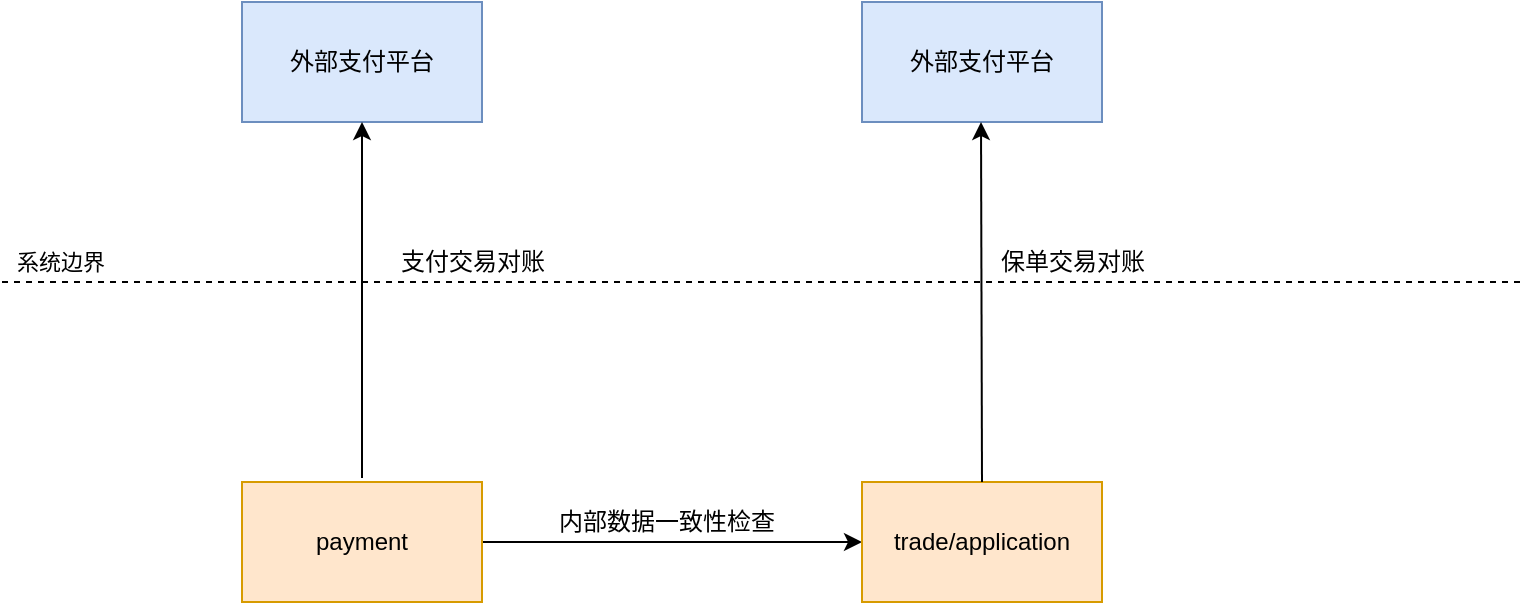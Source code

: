 <mxfile version="14.7.10" type="github" pages="9">
  <diagram id="vCN4ztp4SLConP8KWftw" name="第 1 页">
    <mxGraphModel dx="1422" dy="882" grid="0" gridSize="10" guides="1" tooltips="1" connect="1" arrows="1" fold="1" page="1" pageScale="1" pageWidth="827" pageHeight="1169" math="0" shadow="0">
      <root>
        <mxCell id="0" />
        <mxCell id="1" parent="0" />
        <mxCell id="Jsc-P-yNYe4JxFTewYjW-1" value="外部支付平台" style="rounded=0;whiteSpace=wrap;html=1;fillColor=#dae8fc;strokeColor=#6c8ebf;" parent="1" vertex="1">
          <mxGeometry x="140" y="100" width="120" height="60" as="geometry" />
        </mxCell>
        <mxCell id="Jsc-P-yNYe4JxFTewYjW-12" style="edgeStyle=orthogonalEdgeStyle;rounded=0;orthogonalLoop=1;jettySize=auto;html=1;exitX=1;exitY=0.5;exitDx=0;exitDy=0;" parent="1" source="Jsc-P-yNYe4JxFTewYjW-2" target="Jsc-P-yNYe4JxFTewYjW-5" edge="1">
          <mxGeometry relative="1" as="geometry" />
        </mxCell>
        <mxCell id="Jsc-P-yNYe4JxFTewYjW-2" value="payment" style="rounded=0;whiteSpace=wrap;html=1;fillColor=#ffe6cc;strokeColor=#d79b00;" parent="1" vertex="1">
          <mxGeometry x="140" y="340" width="120" height="60" as="geometry" />
        </mxCell>
        <mxCell id="Jsc-P-yNYe4JxFTewYjW-4" value="" style="endArrow=none;html=1;dashed=1;" parent="1" edge="1">
          <mxGeometry width="50" height="50" relative="1" as="geometry">
            <mxPoint x="20" y="240" as="sourcePoint" />
            <mxPoint x="780" y="240" as="targetPoint" />
          </mxGeometry>
        </mxCell>
        <mxCell id="Jsc-P-yNYe4JxFTewYjW-16" value="系统边界" style="edgeLabel;html=1;align=center;verticalAlign=middle;resizable=0;points=[];" parent="Jsc-P-yNYe4JxFTewYjW-4" vertex="1" connectable="0">
          <mxGeometry x="-0.924" y="-2" relative="1" as="geometry">
            <mxPoint y="-12" as="offset" />
          </mxGeometry>
        </mxCell>
        <mxCell id="Jsc-P-yNYe4JxFTewYjW-5" value="trade/application" style="rounded=0;whiteSpace=wrap;html=1;fillColor=#ffe6cc;strokeColor=#d79b00;" parent="1" vertex="1">
          <mxGeometry x="450" y="340" width="120" height="60" as="geometry" />
        </mxCell>
        <mxCell id="Jsc-P-yNYe4JxFTewYjW-7" value="外部支付平台" style="rounded=0;whiteSpace=wrap;html=1;fillColor=#dae8fc;strokeColor=#6c8ebf;" parent="1" vertex="1">
          <mxGeometry x="450" y="100" width="120" height="60" as="geometry" />
        </mxCell>
        <mxCell id="Jsc-P-yNYe4JxFTewYjW-8" value="" style="endArrow=classic;html=1;entryX=0.5;entryY=1;entryDx=0;entryDy=0;" parent="1" target="Jsc-P-yNYe4JxFTewYjW-1" edge="1">
          <mxGeometry width="50" height="50" relative="1" as="geometry">
            <mxPoint x="200" y="338" as="sourcePoint" />
            <mxPoint x="190" y="160" as="targetPoint" />
          </mxGeometry>
        </mxCell>
        <mxCell id="Jsc-P-yNYe4JxFTewYjW-10" value="" style="endArrow=classic;html=1;exitX=0.5;exitY=0;exitDx=0;exitDy=0;" parent="1" source="Jsc-P-yNYe4JxFTewYjW-5" edge="1">
          <mxGeometry width="50" height="50" relative="1" as="geometry">
            <mxPoint x="509.5" y="270" as="sourcePoint" />
            <mxPoint x="509.5" y="160" as="targetPoint" />
          </mxGeometry>
        </mxCell>
        <mxCell id="Jsc-P-yNYe4JxFTewYjW-11" value="保单交易对账" style="text;html=1;align=center;verticalAlign=middle;resizable=0;points=[];autosize=1;strokeColor=none;" parent="1" vertex="1">
          <mxGeometry x="510" y="220" width="90" height="20" as="geometry" />
        </mxCell>
        <mxCell id="Jsc-P-yNYe4JxFTewYjW-13" value="内部数据一致性检查" style="text;html=1;align=center;verticalAlign=middle;resizable=0;points=[];autosize=1;strokeColor=none;" parent="1" vertex="1">
          <mxGeometry x="293" y="351" width="118" height="18" as="geometry" />
        </mxCell>
        <mxCell id="Jsc-P-yNYe4JxFTewYjW-14" value="支付交易对账" style="text;html=1;align=center;verticalAlign=middle;resizable=0;points=[];autosize=1;strokeColor=none;" parent="1" vertex="1">
          <mxGeometry x="210" y="220" width="90" height="20" as="geometry" />
        </mxCell>
      </root>
    </mxGraphModel>
  </diagram>
  <diagram id="64h7m7v6HGqwJfMG5XBQ" name="Job流程图">
    <mxGraphModel dx="1422" dy="826" grid="1" gridSize="10" guides="1" tooltips="1" connect="1" arrows="1" fold="1" page="1" pageScale="1" pageWidth="827" pageHeight="1169" math="0" shadow="0">
      <root>
        <mxCell id="9itbxlDxq5A85XLx_e3_-0" />
        <mxCell id="9itbxlDxq5A85XLx_e3_-1" parent="9itbxlDxq5A85XLx_e3_-0" />
        <mxCell id="9itbxlDxq5A85XLx_e3_-4" value="" style="edgeStyle=orthogonalEdgeStyle;rounded=0;orthogonalLoop=1;jettySize=auto;html=1;" edge="1" parent="9itbxlDxq5A85XLx_e3_-1" source="9itbxlDxq5A85XLx_e3_-2" target="9itbxlDxq5A85XLx_e3_-3">
          <mxGeometry relative="1" as="geometry" />
        </mxCell>
        <mxCell id="9itbxlDxq5A85XLx_e3_-2" value="启动" style="rounded=0;whiteSpace=wrap;html=1;" vertex="1" parent="9itbxlDxq5A85XLx_e3_-1">
          <mxGeometry x="90" y="180" width="120" height="60" as="geometry" />
        </mxCell>
        <mxCell id="9itbxlDxq5A85XLx_e3_-7" value="" style="edgeStyle=orthogonalEdgeStyle;rounded=0;orthogonalLoop=1;jettySize=auto;html=1;" edge="1" parent="9itbxlDxq5A85XLx_e3_-1" source="9itbxlDxq5A85XLx_e3_-3" target="9itbxlDxq5A85XLx_e3_-6">
          <mxGeometry relative="1" as="geometry" />
        </mxCell>
        <mxCell id="9itbxlDxq5A85XLx_e3_-3" value="Queue" style="rounded=0;whiteSpace=wrap;html=1;" vertex="1" parent="9itbxlDxq5A85XLx_e3_-1">
          <mxGeometry x="290" y="180" width="120" height="60" as="geometry" />
        </mxCell>
        <mxCell id="9itbxlDxq5A85XLx_e3_-5" value="生成队列" style="text;html=1;align=center;verticalAlign=middle;resizable=0;points=[];autosize=1;strokeColor=none;" vertex="1" parent="9itbxlDxq5A85XLx_e3_-1">
          <mxGeometry x="220" y="190" width="60" height="20" as="geometry" />
        </mxCell>
        <mxCell id="9itbxlDxq5A85XLx_e3_-6" value="消费者" style="rounded=0;whiteSpace=wrap;html=1;" vertex="1" parent="9itbxlDxq5A85XLx_e3_-1">
          <mxGeometry x="490" y="180" width="120" height="60" as="geometry" />
        </mxCell>
        <mxCell id="9itbxlDxq5A85XLx_e3_-8" value="消费" style="text;html=1;align=center;verticalAlign=middle;resizable=0;points=[];autosize=1;strokeColor=none;" vertex="1" parent="9itbxlDxq5A85XLx_e3_-1">
          <mxGeometry x="410" y="180" width="40" height="20" as="geometry" />
        </mxCell>
        <mxCell id="9itbxlDxq5A85XLx_e3_-10" value="启动的时候应该要注册一个定时器来执行job里面的方法" style="text;html=1;strokeColor=none;fillColor=none;align=center;verticalAlign=middle;whiteSpace=wrap;rounded=0;" vertex="1" parent="9itbxlDxq5A85XLx_e3_-1">
          <mxGeometry x="54" y="130" width="360" height="20" as="geometry" />
        </mxCell>
        <mxCell id="9itbxlDxq5A85XLx_e3_-23" style="edgeStyle=orthogonalEdgeStyle;rounded=0;orthogonalLoop=1;jettySize=auto;html=1;exitX=0;exitY=0.5;exitDx=0;exitDy=0;entryX=1;entryY=0.5;entryDx=0;entryDy=0;" edge="1" parent="9itbxlDxq5A85XLx_e3_-1" source="9itbxlDxq5A85XLx_e3_-15" target="9itbxlDxq5A85XLx_e3_-19">
          <mxGeometry relative="1" as="geometry" />
        </mxCell>
        <mxCell id="9itbxlDxq5A85XLx_e3_-15" value="Job规则" style="rounded=1;whiteSpace=wrap;html=1;align=left;" vertex="1" parent="9itbxlDxq5A85XLx_e3_-1">
          <mxGeometry x="500" y="340" width="120" height="60" as="geometry" />
        </mxCell>
        <mxCell id="9itbxlDxq5A85XLx_e3_-17" value="配置Job规则" style="text;html=1;align=center;verticalAlign=middle;resizable=0;points=[];autosize=1;strokeColor=none;" vertex="1" parent="9itbxlDxq5A85XLx_e3_-1">
          <mxGeometry x="645" y="350" width="80" height="20" as="geometry" />
        </mxCell>
        <mxCell id="9itbxlDxq5A85XLx_e3_-25" style="edgeStyle=orthogonalEdgeStyle;rounded=0;orthogonalLoop=1;jettySize=auto;html=1;exitX=0.5;exitY=0;exitDx=0;exitDy=0;entryX=0.5;entryY=1;entryDx=0;entryDy=0;" edge="1" parent="9itbxlDxq5A85XLx_e3_-1" source="9itbxlDxq5A85XLx_e3_-19" target="9itbxlDxq5A85XLx_e3_-3">
          <mxGeometry relative="1" as="geometry" />
        </mxCell>
        <mxCell id="9itbxlDxq5A85XLx_e3_-19" value="&lt;pre style=&quot;background-color: rgb(255 , 255 , 255)&quot;&gt;&lt;font face=&quot;jetbrains mono, monospace&quot;&gt;&lt;span style=&quot;font-size: 13.067px&quot;&gt;SimpleChannel&lt;/span&gt;&lt;/font&gt;&lt;/pre&gt;&lt;pre style=&quot;background-color: rgb(255 , 255 , 255)&quot;&gt;&lt;font face=&quot;jetbrains mono, monospace&quot;&gt;&lt;span style=&quot;font-size: 13.067px&quot;&gt;InboundHandler&lt;/span&gt;&lt;/font&gt;&lt;/pre&gt;" style="rounded=1;whiteSpace=wrap;html=1;align=left;" vertex="1" parent="9itbxlDxq5A85XLx_e3_-1">
          <mxGeometry x="290" y="340" width="120" height="60" as="geometry" />
        </mxCell>
        <mxCell id="9itbxlDxq5A85XLx_e3_-22" style="edgeStyle=orthogonalEdgeStyle;rounded=0;orthogonalLoop=1;jettySize=auto;html=1;exitX=0;exitY=0.333;exitDx=0;exitDy=0;exitPerimeter=0;entryX=1;entryY=0.5;entryDx=0;entryDy=0;" edge="1" parent="9itbxlDxq5A85XLx_e3_-1" source="9itbxlDxq5A85XLx_e3_-20" target="9itbxlDxq5A85XLx_e3_-15">
          <mxGeometry relative="1" as="geometry" />
        </mxCell>
        <mxCell id="9itbxlDxq5A85XLx_e3_-20" value="Actor" style="shape=umlActor;verticalLabelPosition=bottom;verticalAlign=top;html=1;outlineConnect=0;align=left;" vertex="1" parent="9itbxlDxq5A85XLx_e3_-1">
          <mxGeometry x="750" y="350" width="30" height="60" as="geometry" />
        </mxCell>
        <mxCell id="9itbxlDxq5A85XLx_e3_-24" value="定时推送" style="text;html=1;align=center;verticalAlign=middle;resizable=0;points=[];autosize=1;strokeColor=none;" vertex="1" parent="9itbxlDxq5A85XLx_e3_-1">
          <mxGeometry x="430" y="350" width="60" height="20" as="geometry" />
        </mxCell>
        <mxCell id="9itbxlDxq5A85XLx_e3_-26" value="规则进入本地队列" style="text;html=1;align=center;verticalAlign=middle;resizable=0;points=[];autosize=1;strokeColor=none;" vertex="1" parent="9itbxlDxq5A85XLx_e3_-1">
          <mxGeometry x="350" y="290" width="110" height="20" as="geometry" />
        </mxCell>
      </root>
    </mxGraphModel>
  </diagram>
  <diagram id="iM_X8L_WOTqlC_rUyJ1g" name="第 3 页">
    <mxGraphModel dx="1422" dy="826" grid="0" gridSize="10" guides="1" tooltips="1" connect="1" arrows="1" fold="1" page="1" pageScale="1" pageWidth="827" pageHeight="1169" math="0" shadow="0">
      <root>
        <mxCell id="9GkpGf3wd4koufanN37a-0" />
        <mxCell id="9GkpGf3wd4koufanN37a-1" parent="9GkpGf3wd4koufanN37a-0" />
        <mxCell id="9GkpGf3wd4koufanN37a-15" style="edgeStyle=orthogonalEdgeStyle;orthogonalLoop=1;jettySize=auto;html=1;exitX=0.25;exitY=1;exitDx=0;exitDy=0;dashed=1;curved=1;" edge="1" parent="9GkpGf3wd4koufanN37a-1" source="9GkpGf3wd4koufanN37a-24" target="9GkpGf3wd4koufanN37a-10">
          <mxGeometry relative="1" as="geometry">
            <mxPoint x="499.5" y="323" as="sourcePoint" />
            <Array as="points">
              <mxPoint x="352" y="263" />
              <mxPoint x="352" y="363" />
              <mxPoint x="277" y="363" />
            </Array>
          </mxGeometry>
        </mxCell>
        <mxCell id="9GkpGf3wd4koufanN37a-7" value="payment" style="rounded=0;whiteSpace=wrap;html=1;align=center;" vertex="1" parent="9GkpGf3wd4koufanN37a-1">
          <mxGeometry x="320" y="50" width="70" height="40" as="geometry" />
        </mxCell>
        <mxCell id="9GkpGf3wd4koufanN37a-8" value="usercenter" style="rounded=0;whiteSpace=wrap;html=1;align=center;" vertex="1" parent="9GkpGf3wd4koufanN37a-1">
          <mxGeometry x="180" y="58" width="70" height="40" as="geometry" />
        </mxCell>
        <mxCell id="9GkpGf3wd4koufanN37a-32" style="edgeStyle=orthogonalEdgeStyle;curved=1;orthogonalLoop=1;jettySize=auto;html=1;exitX=0.5;exitY=1;exitDx=0;exitDy=0;entryX=0.75;entryY=0;entryDx=0;entryDy=0;" edge="1" parent="9GkpGf3wd4koufanN37a-1" source="9GkpGf3wd4koufanN37a-9" target="9GkpGf3wd4koufanN37a-11">
          <mxGeometry relative="1" as="geometry" />
        </mxCell>
        <mxCell id="9GkpGf3wd4koufanN37a-9" value="bifrost" style="rounded=0;whiteSpace=wrap;html=1;align=center;" vertex="1" parent="9GkpGf3wd4koufanN37a-1">
          <mxGeometry x="639" y="194" width="70" height="40" as="geometry" />
        </mxCell>
        <mxCell id="9GkpGf3wd4koufanN37a-10" value="bizApply" style="rounded=0;whiteSpace=wrap;html=1;align=center;" vertex="1" parent="9GkpGf3wd4koufanN37a-1">
          <mxGeometry x="242" y="443" width="70" height="40" as="geometry" />
        </mxCell>
        <mxCell id="9GkpGf3wd4koufanN37a-11" value="market" style="rounded=0;whiteSpace=wrap;html=1;align=center;" vertex="1" parent="9GkpGf3wd4koufanN37a-1">
          <mxGeometry x="622" y="443" width="70" height="40" as="geometry" />
        </mxCell>
        <mxCell id="9GkpGf3wd4koufanN37a-12" value="sales" style="rounded=0;whiteSpace=wrap;html=1;align=center;" vertex="1" parent="9GkpGf3wd4koufanN37a-1">
          <mxGeometry x="512" y="443" width="70" height="40" as="geometry" />
        </mxCell>
        <mxCell id="9GkpGf3wd4koufanN37a-20" style="edgeStyle=orthogonalEdgeStyle;orthogonalLoop=1;jettySize=auto;html=1;exitX=0.5;exitY=1;exitDx=0;exitDy=0;curved=1;dashed=1;" edge="1" parent="9GkpGf3wd4koufanN37a-1" source="9GkpGf3wd4koufanN37a-18" target="9GkpGf3wd4koufanN37a-19">
          <mxGeometry relative="1" as="geometry" />
        </mxCell>
        <mxCell id="9GkpGf3wd4koufanN37a-34" style="edgeStyle=orthogonalEdgeStyle;curved=1;orthogonalLoop=1;jettySize=auto;html=1;exitX=0.5;exitY=0;exitDx=0;exitDy=0;entryX=0.5;entryY=1;entryDx=0;entryDy=0;" edge="1" parent="9GkpGf3wd4koufanN37a-1" source="9GkpGf3wd4koufanN37a-18" target="9GkpGf3wd4koufanN37a-11">
          <mxGeometry relative="1" as="geometry" />
        </mxCell>
        <mxCell id="9GkpGf3wd4koufanN37a-35" style="edgeStyle=orthogonalEdgeStyle;curved=1;orthogonalLoop=1;jettySize=auto;html=1;exitX=0.25;exitY=0;exitDx=0;exitDy=0;entryX=0.6;entryY=1.05;entryDx=0;entryDy=0;entryPerimeter=0;" edge="1" parent="9GkpGf3wd4koufanN37a-1" source="9GkpGf3wd4koufanN37a-18" target="9GkpGf3wd4koufanN37a-12">
          <mxGeometry relative="1" as="geometry">
            <Array as="points">
              <mxPoint x="640" y="571" />
              <mxPoint x="554" y="571" />
            </Array>
          </mxGeometry>
        </mxCell>
        <mxCell id="9GkpGf3wd4koufanN37a-36" style="edgeStyle=orthogonalEdgeStyle;curved=1;orthogonalLoop=1;jettySize=auto;html=1;exitX=0;exitY=0.5;exitDx=0;exitDy=0;dashed=1;" edge="1" parent="9GkpGf3wd4koufanN37a-1" source="9GkpGf3wd4koufanN37a-18" target="9GkpGf3wd4koufanN37a-28">
          <mxGeometry relative="1" as="geometry" />
        </mxCell>
        <mxCell id="9GkpGf3wd4koufanN37a-18" value="aggregator" style="rounded=0;whiteSpace=wrap;html=1;align=center;" vertex="1" parent="9GkpGf3wd4koufanN37a-1">
          <mxGeometry x="622" y="613" width="70" height="40" as="geometry" />
        </mxCell>
        <mxCell id="9GkpGf3wd4koufanN37a-19" value="cdc" style="rounded=0;whiteSpace=wrap;html=1;align=center;" vertex="1" parent="9GkpGf3wd4koufanN37a-1">
          <mxGeometry x="722" y="443" width="70" height="40" as="geometry" />
        </mxCell>
        <mxCell id="9GkpGf3wd4koufanN37a-23" value="pos-online" style="rounded=0;whiteSpace=wrap;html=1;align=center;" vertex="1" parent="9GkpGf3wd4koufanN37a-1">
          <mxGeometry x="412" y="443" width="70" height="40" as="geometry" />
        </mxCell>
        <mxCell id="9GkpGf3wd4koufanN37a-26" style="edgeStyle=orthogonalEdgeStyle;orthogonalLoop=1;jettySize=auto;html=1;exitX=0.75;exitY=1;exitDx=0;exitDy=0;entryX=0.75;entryY=0;entryDx=0;entryDy=0;curved=1;" edge="1" parent="9GkpGf3wd4koufanN37a-1" source="9GkpGf3wd4koufanN37a-24" target="9GkpGf3wd4koufanN37a-12">
          <mxGeometry relative="1" as="geometry" />
        </mxCell>
        <mxCell id="9GkpGf3wd4koufanN37a-27" style="edgeStyle=orthogonalEdgeStyle;curved=1;orthogonalLoop=1;jettySize=auto;html=1;exitX=0.671;exitY=1.075;exitDx=0;exitDy=0;dashed=1;exitPerimeter=0;" edge="1" parent="9GkpGf3wd4koufanN37a-1" source="9GkpGf3wd4koufanN37a-24" target="9GkpGf3wd4koufanN37a-23">
          <mxGeometry relative="1" as="geometry" />
        </mxCell>
        <mxCell id="9GkpGf3wd4koufanN37a-29" style="edgeStyle=orthogonalEdgeStyle;curved=1;orthogonalLoop=1;jettySize=auto;html=1;exitX=0.5;exitY=1;exitDx=0;exitDy=0;dashed=1;" edge="1" parent="9GkpGf3wd4koufanN37a-1" source="9GkpGf3wd4koufanN37a-24" target="9GkpGf3wd4koufanN37a-28">
          <mxGeometry relative="1" as="geometry" />
        </mxCell>
        <mxCell id="9GkpGf3wd4koufanN37a-38" style="edgeStyle=orthogonalEdgeStyle;curved=1;orthogonalLoop=1;jettySize=auto;html=1;exitX=1;exitY=0.5;exitDx=0;exitDy=0;entryX=0.5;entryY=0;entryDx=0;entryDy=0;" edge="1" parent="9GkpGf3wd4koufanN37a-1" source="9GkpGf3wd4koufanN37a-24" target="9GkpGf3wd4koufanN37a-11">
          <mxGeometry relative="1" as="geometry" />
        </mxCell>
        <mxCell id="Aq-bgbsujv165hiXc9_b-1" style="edgeStyle=orthogonalEdgeStyle;curved=1;orthogonalLoop=1;jettySize=auto;html=1;exitX=0;exitY=0.5;exitDx=0;exitDy=0;" edge="1" parent="9GkpGf3wd4koufanN37a-1" source="9GkpGf3wd4koufanN37a-24" target="Aq-bgbsujv165hiXc9_b-0">
          <mxGeometry relative="1" as="geometry" />
        </mxCell>
        <mxCell id="Aq-bgbsujv165hiXc9_b-3" style="edgeStyle=orthogonalEdgeStyle;curved=1;orthogonalLoop=1;jettySize=auto;html=1;exitX=0;exitY=0.25;exitDx=0;exitDy=0;entryX=0.5;entryY=0;entryDx=0;entryDy=0;" edge="1" parent="9GkpGf3wd4koufanN37a-1" source="9GkpGf3wd4koufanN37a-24" target="Aq-bgbsujv165hiXc9_b-2">
          <mxGeometry relative="1" as="geometry" />
        </mxCell>
        <mxCell id="9GkpGf3wd4koufanN37a-24" value="trade" style="rounded=0;whiteSpace=wrap;html=1;align=center;" vertex="1" parent="9GkpGf3wd4koufanN37a-1">
          <mxGeometry x="412" y="194" width="70" height="40" as="geometry" />
        </mxCell>
        <mxCell id="9GkpGf3wd4koufanN37a-28" value="bcp" style="rounded=0;whiteSpace=wrap;html=1;align=center;" vertex="1" parent="9GkpGf3wd4koufanN37a-1">
          <mxGeometry x="332" y="443" width="70" height="40" as="geometry" />
        </mxCell>
        <mxCell id="Aq-bgbsujv165hiXc9_b-0" value="foundation" style="rounded=0;whiteSpace=wrap;html=1;align=center;" vertex="1" parent="9GkpGf3wd4koufanN37a-1">
          <mxGeometry x="162" y="443" width="70" height="40" as="geometry" />
        </mxCell>
        <mxCell id="Aq-bgbsujv165hiXc9_b-2" value="XD" style="rounded=0;whiteSpace=wrap;html=1;align=center;" vertex="1" parent="9GkpGf3wd4koufanN37a-1">
          <mxGeometry x="60" y="443" width="70" height="40" as="geometry" />
        </mxCell>
      </root>
    </mxGraphModel>
  </diagram>
  <diagram id="K764PtFMEF-OvJ8AIdlA" name="部署架构">
    <mxGraphModel dx="1822" dy="826" grid="0" gridSize="10" guides="1" tooltips="1" connect="1" arrows="1" fold="1" page="0" pageScale="1" pageWidth="827" pageHeight="1169" math="0" shadow="0">
      <root>
        <mxCell id="J_h1Rbz2tU34X8vP9fw2-0" />
        <mxCell id="J_h1Rbz2tU34X8vP9fw2-1" parent="J_h1Rbz2tU34X8vP9fw2-0" />
        <mxCell id="s65MZbK0-J12fpw8gxCN-3" value="distribution service" style="shape=umlFrame;whiteSpace=wrap;html=1;width=120;height=30;boundedLbl=1;verticalAlign=middle;align=left;spacingLeft=5;" vertex="1" parent="J_h1Rbz2tU34X8vP9fw2-1">
          <mxGeometry x="46" y="162" width="507" height="180" as="geometry" />
        </mxCell>
        <mxCell id="s65MZbK0-J12fpw8gxCN-4" value="trade" style="rounded=0;whiteSpace=wrap;html=1;align=center;" vertex="1" parent="J_h1Rbz2tU34X8vP9fw2-1">
          <mxGeometry x="308" y="228" width="64" height="23" as="geometry" />
        </mxCell>
        <mxCell id="s65MZbK0-J12fpw8gxCN-5" value="edge" style="rounded=0;whiteSpace=wrap;html=1;align=center;" vertex="1" parent="J_h1Rbz2tU34X8vP9fw2-1">
          <mxGeometry x="78" y="226" width="64" height="23" as="geometry" />
        </mxCell>
        <mxCell id="s65MZbK0-J12fpw8gxCN-6" value="aggregator" style="rounded=0;whiteSpace=wrap;html=1;align=center;" vertex="1" parent="J_h1Rbz2tU34X8vP9fw2-1">
          <mxGeometry x="183" y="226" width="64" height="23" as="geometry" />
        </mxCell>
        <mxCell id="s65MZbK0-J12fpw8gxCN-9" value="usercenter" style="rounded=0;whiteSpace=wrap;html=1;align=center;" vertex="1" parent="J_h1Rbz2tU34X8vP9fw2-1">
          <mxGeometry x="78" y="279" width="64" height="23" as="geometry" />
        </mxCell>
        <mxCell id="s65MZbK0-J12fpw8gxCN-10" value="payment" style="rounded=0;whiteSpace=wrap;html=1;align=center;" vertex="1" parent="J_h1Rbz2tU34X8vP9fw2-1">
          <mxGeometry x="183" y="279" width="64" height="23" as="geometry" />
        </mxCell>
        <mxCell id="s65MZbK0-J12fpw8gxCN-11" value="bifrost-admin" style="rounded=0;whiteSpace=wrap;html=1;align=center;" vertex="1" parent="J_h1Rbz2tU34X8vP9fw2-1">
          <mxGeometry x="308" y="279" width="95" height="23" as="geometry" />
        </mxCell>
        <mxCell id="s65MZbK0-J12fpw8gxCN-12" value="bifrost" style="rounded=0;whiteSpace=wrap;html=1;align=center;" vertex="1" parent="J_h1Rbz2tU34X8vP9fw2-1">
          <mxGeometry x="434" y="279" width="95" height="23" as="geometry" />
        </mxCell>
        <mxCell id="s65MZbK0-J12fpw8gxCN-13" value="core servcie" style="shape=umlFrame;whiteSpace=wrap;html=1;width=120;height=30;boundedLbl=1;verticalAlign=middle;align=left;spacingLeft=5;" vertex="1" parent="J_h1Rbz2tU34X8vP9fw2-1">
          <mxGeometry x="46" y="405" width="511" height="180" as="geometry" />
        </mxCell>
        <mxCell id="s65MZbK0-J12fpw8gxCN-14" value="market" style="rounded=0;whiteSpace=wrap;html=1;align=center;" vertex="1" parent="J_h1Rbz2tU34X8vP9fw2-1">
          <mxGeometry x="95" y="525" width="64" height="23" as="geometry" />
        </mxCell>
        <mxCell id="s65MZbK0-J12fpw8gxCN-15" value="product" style="rounded=0;whiteSpace=wrap;html=1;align=center;" vertex="1" parent="J_h1Rbz2tU34X8vP9fw2-1">
          <mxGeometry x="204" y="525" width="64" height="23" as="geometry" />
        </mxCell>
        <mxCell id="s65MZbK0-J12fpw8gxCN-16" value="calculator" style="rounded=0;whiteSpace=wrap;html=1;align=center;" vertex="1" parent="J_h1Rbz2tU34X8vP9fw2-1">
          <mxGeometry x="327" y="525" width="64" height="23" as="geometry" />
        </mxCell>
        <mxCell id="s65MZbK0-J12fpw8gxCN-17" value="foundation" style="rounded=0;whiteSpace=wrap;html=1;align=center;" vertex="1" parent="J_h1Rbz2tU34X8vP9fw2-1">
          <mxGeometry x="445" y="525" width="64" height="23" as="geometry" />
        </mxCell>
        <mxCell id="s65MZbK0-J12fpw8gxCN-18" value="sales" style="rounded=0;whiteSpace=wrap;html=1;align=center;" vertex="1" parent="J_h1Rbz2tU34X8vP9fw2-1">
          <mxGeometry x="95" y="471" width="64" height="23" as="geometry" />
        </mxCell>
        <mxCell id="s65MZbK0-J12fpw8gxCN-19" value="channel" style="rounded=0;whiteSpace=wrap;html=1;align=center;" vertex="1" parent="J_h1Rbz2tU34X8vP9fw2-1">
          <mxGeometry x="327" y="471" width="64" height="23" as="geometry" />
        </mxCell>
        <mxCell id="s65MZbK0-J12fpw8gxCN-20" value="campaign" style="rounded=0;whiteSpace=wrap;html=1;align=center;" vertex="1" parent="J_h1Rbz2tU34X8vP9fw2-1">
          <mxGeometry x="207" y="471" width="64" height="23" as="geometry" />
        </mxCell>
        <mxCell id="s65MZbK0-J12fpw8gxCN-22" value="component service" style="shape=umlFrame;whiteSpace=wrap;html=1;width=120;height=30;boundedLbl=1;verticalAlign=middle;align=left;spacingLeft=5;" vertex="1" parent="J_h1Rbz2tU34X8vP9fw2-1">
          <mxGeometry x="-221" y="161" width="185" height="424" as="geometry" />
        </mxCell>
        <mxCell id="s65MZbK0-J12fpw8gxCN-23" value="xd" style="rounded=0;whiteSpace=wrap;html=1;align=center;" vertex="1" parent="J_h1Rbz2tU34X8vP9fw2-1">
          <mxGeometry x="-163" y="259" width="64" height="23" as="geometry" />
        </mxCell>
        <mxCell id="s65MZbK0-J12fpw8gxCN-24" value="sso" style="rounded=0;whiteSpace=wrap;html=1;align=center;" vertex="1" parent="J_h1Rbz2tU34X8vP9fw2-1">
          <mxGeometry x="-163" y="306" width="64" height="23" as="geometry" />
        </mxCell>
        <mxCell id="s65MZbK0-J12fpw8gxCN-25" value="amethyst" style="rounded=0;whiteSpace=wrap;html=1;align=center;" vertex="1" parent="J_h1Rbz2tU34X8vP9fw2-1">
          <mxGeometry x="-163" y="353" width="64" height="23" as="geometry" />
        </mxCell>
        <mxCell id="s65MZbK0-J12fpw8gxCN-28" value="middleware" style="shape=umlFrame;whiteSpace=wrap;html=1;width=120;height=30;boundedLbl=1;verticalAlign=middle;align=left;spacingLeft=5;" vertex="1" parent="J_h1Rbz2tU34X8vP9fw2-1">
          <mxGeometry x="615" y="162" width="185" height="424" as="geometry" />
        </mxCell>
        <mxCell id="s65MZbK0-J12fpw8gxCN-29" value="kafka" style="rounded=0;whiteSpace=wrap;html=1;align=center;" vertex="1" parent="J_h1Rbz2tU34X8vP9fw2-1">
          <mxGeometry x="669" y="229" width="64" height="23" as="geometry" />
        </mxCell>
        <mxCell id="s65MZbK0-J12fpw8gxCN-32" value="redis" style="rounded=0;whiteSpace=wrap;html=1;align=center;" vertex="1" parent="J_h1Rbz2tU34X8vP9fw2-1">
          <mxGeometry x="669" y="300" width="64" height="23" as="geometry" />
        </mxCell>
        <mxCell id="s65MZbK0-J12fpw8gxCN-35" value="nacos" style="rounded=0;whiteSpace=wrap;html=1;align=center;" vertex="1" parent="J_h1Rbz2tU34X8vP9fw2-1">
          <mxGeometry x="-163" y="410" width="64" height="23" as="geometry" />
        </mxCell>
        <mxCell id="VZV45K__homlUI9GYfZY-0" value="snowflake" style="rounded=0;whiteSpace=wrap;html=1;align=center;" vertex="1" parent="J_h1Rbz2tU34X8vP9fw2-1">
          <mxGeometry x="-163" y="510" width="64" height="23" as="geometry" />
        </mxCell>
        <mxCell id="VZV45K__homlUI9GYfZY-1" value="liquibase" style="rounded=0;whiteSpace=wrap;html=1;align=center;" vertex="1" parent="J_h1Rbz2tU34X8vP9fw2-1">
          <mxGeometry x="-163" y="466" width="64" height="23" as="geometry" />
        </mxCell>
        <mxCell id="VZV45K__homlUI9GYfZY-4" value="mysql" style="rounded=0;whiteSpace=wrap;html=1;align=center;" vertex="1" parent="J_h1Rbz2tU34X8vP9fw2-1">
          <mxGeometry x="669" y="362.5" width="64" height="23" as="geometry" />
        </mxCell>
        <mxCell id="VZV45K__homlUI9GYfZY-5" value="ELK" style="rounded=0;whiteSpace=wrap;html=1;align=center;" vertex="1" parent="J_h1Rbz2tU34X8vP9fw2-1">
          <mxGeometry x="672" y="425" width="64" height="23" as="geometry" />
        </mxCell>
      </root>
    </mxGraphModel>
  </diagram>
  <diagram id="fkfrutE6JVPoeJoBdYqR" name="第 5 页">
    <mxGraphModel dx="1422" dy="826" grid="1" gridSize="10" guides="1" tooltips="1" connect="1" arrows="1" fold="1" page="1" pageScale="1" pageWidth="827" pageHeight="1169" math="0" shadow="0">
      <root>
        <mxCell id="acK-o4sgP5bRi5clxRlh-0" />
        <mxCell id="acK-o4sgP5bRi5clxRlh-1" parent="acK-o4sgP5bRi5clxRlh-0" />
        <mxCell id="acK-o4sgP5bRi5clxRlh-4" style="edgeStyle=orthogonalEdgeStyle;curved=1;orthogonalLoop=1;jettySize=auto;html=1;entryX=0;entryY=0.5;entryDx=0;entryDy=0;" edge="1" parent="acK-o4sgP5bRi5clxRlh-1" source="acK-o4sgP5bRi5clxRlh-3">
          <mxGeometry relative="1" as="geometry">
            <mxPoint x="260" y="170" as="targetPoint" />
          </mxGeometry>
        </mxCell>
        <mxCell id="acK-o4sgP5bRi5clxRlh-10" style="edgeStyle=orthogonalEdgeStyle;curved=1;orthogonalLoop=1;jettySize=auto;html=1;exitX=0.5;exitY=1;exitDx=0;exitDy=0;" edge="1" parent="acK-o4sgP5bRi5clxRlh-1" source="acK-o4sgP5bRi5clxRlh-3" target="acK-o4sgP5bRi5clxRlh-8">
          <mxGeometry relative="1" as="geometry" />
        </mxCell>
        <mxCell id="acK-o4sgP5bRi5clxRlh-3" value="OVO" style="rounded=0;whiteSpace=wrap;html=1;align=left;" vertex="1" parent="acK-o4sgP5bRi5clxRlh-1">
          <mxGeometry x="40" y="140" width="120" height="60" as="geometry" />
        </mxCell>
        <mxCell id="acK-o4sgP5bRi5clxRlh-5" value="条用这个接口" style="text;html=1;align=center;verticalAlign=middle;resizable=0;points=[];autosize=1;strokeColor=none;" vertex="1" parent="acK-o4sgP5bRi5clxRlh-1">
          <mxGeometry x="170" y="200" width="90" height="20" as="geometry" />
        </mxCell>
        <mxCell id="acK-o4sgP5bRi5clxRlh-6" value="core接口" style="rounded=0;whiteSpace=wrap;html=1;align=left;fillColor=#ffe6cc;strokeColor=#d79b00;" vertex="1" parent="acK-o4sgP5bRi5clxRlh-1">
          <mxGeometry x="40" y="10" width="120" height="60" as="geometry" />
        </mxCell>
        <mxCell id="acK-o4sgP5bRi5clxRlh-7" value="fusion/ovo接口" style="rounded=0;whiteSpace=wrap;html=1;align=left;" vertex="1" parent="acK-o4sgP5bRi5clxRlh-1">
          <mxGeometry x="240" y="10" width="120" height="60" as="geometry" />
        </mxCell>
        <mxCell id="acK-o4sgP5bRi5clxRlh-8" value="BCPQuery_replace" style="rounded=0;whiteSpace=wrap;html=1;align=left;" vertex="1" parent="acK-o4sgP5bRi5clxRlh-1">
          <mxGeometry x="260" y="250" width="120" height="60" as="geometry" />
        </mxCell>
        <mxCell id="acK-o4sgP5bRi5clxRlh-9" value="BCPQuery" style="rounded=0;whiteSpace=wrap;html=1;align=left;fillColor=#ffe6cc;strokeColor=#d79b00;" vertex="1" parent="acK-o4sgP5bRi5clxRlh-1">
          <mxGeometry x="470" y="90" width="120" height="60" as="geometry" />
        </mxCell>
        <mxCell id="acK-o4sgP5bRi5clxRlh-11" value="入参三个参数" style="text;html=1;align=center;verticalAlign=middle;resizable=0;points=[];autosize=1;strokeColor=none;" vertex="1" parent="acK-o4sgP5bRi5clxRlh-1">
          <mxGeometry x="350" y="110" width="90" height="20" as="geometry" />
        </mxCell>
        <mxCell id="acK-o4sgP5bRi5clxRlh-12" value="出参 5个参数" style="text;html=1;align=center;verticalAlign=middle;resizable=0;points=[];autosize=1;strokeColor=none;" vertex="1" parent="acK-o4sgP5bRi5clxRlh-1">
          <mxGeometry x="585" y="110" width="90" height="20" as="geometry" />
        </mxCell>
        <mxCell id="acK-o4sgP5bRi5clxRlh-13" value="" style="endArrow=classic;html=1;" edge="1" parent="acK-o4sgP5bRi5clxRlh-1">
          <mxGeometry width="50" height="50" relative="1" as="geometry">
            <mxPoint x="350" y="130" as="sourcePoint" />
            <mxPoint x="450" y="130" as="targetPoint" />
          </mxGeometry>
        </mxCell>
        <mxCell id="acK-o4sgP5bRi5clxRlh-14" value="入参3个参数" style="text;html=1;align=center;verticalAlign=middle;resizable=0;points=[];autosize=1;strokeColor=none;" vertex="1" parent="acK-o4sgP5bRi5clxRlh-1">
          <mxGeometry x="250" y="190" width="80" height="20" as="geometry" />
        </mxCell>
        <mxCell id="acK-o4sgP5bRi5clxRlh-15" value="出参三个参数" style="text;html=1;align=center;verticalAlign=middle;resizable=0;points=[];autosize=1;strokeColor=none;" vertex="1" parent="acK-o4sgP5bRi5clxRlh-1">
          <mxGeometry x="400" y="280" width="90" height="20" as="geometry" />
        </mxCell>
        <mxCell id="acK-o4sgP5bRi5clxRlh-20" style="edgeStyle=orthogonalEdgeStyle;curved=1;orthogonalLoop=1;jettySize=auto;html=1;exitX=0;exitY=0.5;exitDx=0;exitDy=0;entryX=0.5;entryY=1;entryDx=0;entryDy=0;" edge="1" parent="acK-o4sgP5bRi5clxRlh-1" source="acK-o4sgP5bRi5clxRlh-17" target="acK-o4sgP5bRi5clxRlh-9">
          <mxGeometry relative="1" as="geometry" />
        </mxCell>
        <mxCell id="acK-o4sgP5bRi5clxRlh-17" value="db" style="rounded=0;whiteSpace=wrap;html=1;align=left;fillColor=#ffe6cc;strokeColor=#d79b00;" vertex="1" parent="acK-o4sgP5bRi5clxRlh-1">
          <mxGeometry x="720" y="90" width="120" height="60" as="geometry" />
        </mxCell>
        <mxCell id="acK-o4sgP5bRi5clxRlh-19" value="新的db" style="rounded=0;whiteSpace=wrap;html=1;align=left;" vertex="1" parent="acK-o4sgP5bRi5clxRlh-1">
          <mxGeometry x="720" y="250" width="120" height="60" as="geometry" />
        </mxCell>
      </root>
    </mxGraphModel>
  </diagram>
  <diagram id="kbXWdqFu0Y8UVDj9MrWu" name="第 6 页">
    <mxGraphModel dx="1422" dy="826" grid="1" gridSize="10" guides="1" tooltips="1" connect="1" arrows="1" fold="1" page="1" pageScale="1" pageWidth="827" pageHeight="1169" math="0" shadow="0">
      <root>
        <mxCell id="D-i9yvLrVT8bDJlHh7NE-0" />
        <mxCell id="D-i9yvLrVT8bDJlHh7NE-1" parent="D-i9yvLrVT8bDJlHh7NE-0" />
        <mxCell id="D-i9yvLrVT8bDJlHh7NE-4" style="edgeStyle=orthogonalEdgeStyle;curved=1;orthogonalLoop=1;jettySize=auto;html=1;exitX=1;exitY=0.5;exitDx=0;exitDy=0;" edge="1" parent="D-i9yvLrVT8bDJlHh7NE-1" source="D-i9yvLrVT8bDJlHh7NE-2" target="D-i9yvLrVT8bDJlHh7NE-3">
          <mxGeometry relative="1" as="geometry" />
        </mxCell>
        <mxCell id="D-i9yvLrVT8bDJlHh7NE-2" value="投保单" style="rounded=0;whiteSpace=wrap;html=1;align=center;" vertex="1" parent="D-i9yvLrVT8bDJlHh7NE-1">
          <mxGeometry x="170" y="70" width="120" height="60" as="geometry" />
        </mxCell>
        <mxCell id="D-i9yvLrVT8bDJlHh7NE-3" value="订单" style="rounded=0;whiteSpace=wrap;html=1;align=center;" vertex="1" parent="D-i9yvLrVT8bDJlHh7NE-1">
          <mxGeometry x="370" y="70" width="120" height="60" as="geometry" />
        </mxCell>
        <mxCell id="D-i9yvLrVT8bDJlHh7NE-7" style="edgeStyle=orthogonalEdgeStyle;curved=1;orthogonalLoop=1;jettySize=auto;html=1;exitX=1;exitY=0.5;exitDx=0;exitDy=0;entryX=0;entryY=0.5;entryDx=0;entryDy=0;" edge="1" parent="D-i9yvLrVT8bDJlHh7NE-1" source="D-i9yvLrVT8bDJlHh7NE-5" target="D-i9yvLrVT8bDJlHh7NE-6">
          <mxGeometry relative="1" as="geometry" />
        </mxCell>
        <mxCell id="D-i9yvLrVT8bDJlHh7NE-21" style="edgeStyle=orthogonalEdgeStyle;curved=1;orthogonalLoop=1;jettySize=auto;html=1;exitX=0.5;exitY=0;exitDx=0;exitDy=0;entryX=0.5;entryY=0;entryDx=0;entryDy=0;dashed=1;" edge="1" parent="D-i9yvLrVT8bDJlHh7NE-1" source="D-i9yvLrVT8bDJlHh7NE-5" target="D-i9yvLrVT8bDJlHh7NE-8">
          <mxGeometry relative="1" as="geometry">
            <Array as="points">
              <mxPoint x="130" y="240" />
              <mxPoint x="500" y="240" />
            </Array>
          </mxGeometry>
        </mxCell>
        <mxCell id="D-i9yvLrVT8bDJlHh7NE-5" value="待续保单" style="rounded=0;whiteSpace=wrap;html=1;align=center;" vertex="1" parent="D-i9yvLrVT8bDJlHh7NE-1">
          <mxGeometry x="70" y="310" width="120" height="60" as="geometry" />
        </mxCell>
        <mxCell id="D-i9yvLrVT8bDJlHh7NE-9" value="" style="edgeStyle=orthogonalEdgeStyle;curved=1;orthogonalLoop=1;jettySize=auto;html=1;" edge="1" parent="D-i9yvLrVT8bDJlHh7NE-1" source="D-i9yvLrVT8bDJlHh7NE-6" target="D-i9yvLrVT8bDJlHh7NE-8">
          <mxGeometry relative="1" as="geometry" />
        </mxCell>
        <mxCell id="D-i9yvLrVT8bDJlHh7NE-12" value="" style="edgeStyle=orthogonalEdgeStyle;curved=1;orthogonalLoop=1;jettySize=auto;html=1;" edge="1" parent="D-i9yvLrVT8bDJlHh7NE-1" source="D-i9yvLrVT8bDJlHh7NE-6" target="D-i9yvLrVT8bDJlHh7NE-11">
          <mxGeometry relative="1" as="geometry" />
        </mxCell>
        <mxCell id="D-i9yvLrVT8bDJlHh7NE-6" value="是否原单续保" style="rhombus;whiteSpace=wrap;html=1;align=center;" vertex="1" parent="D-i9yvLrVT8bDJlHh7NE-1">
          <mxGeometry x="280" y="300" width="80" height="80" as="geometry" />
        </mxCell>
        <mxCell id="D-i9yvLrVT8bDJlHh7NE-18" value="" style="edgeStyle=orthogonalEdgeStyle;curved=1;orthogonalLoop=1;jettySize=auto;html=1;" edge="1" parent="D-i9yvLrVT8bDJlHh7NE-1" source="D-i9yvLrVT8bDJlHh7NE-8" target="D-i9yvLrVT8bDJlHh7NE-17">
          <mxGeometry relative="1" as="geometry" />
        </mxCell>
        <mxCell id="D-i9yvLrVT8bDJlHh7NE-8" value="待支付记录" style="whiteSpace=wrap;html=1;" vertex="1" parent="D-i9yvLrVT8bDJlHh7NE-1">
          <mxGeometry x="440" y="310" width="120" height="60" as="geometry" />
        </mxCell>
        <mxCell id="D-i9yvLrVT8bDJlHh7NE-10" value="是" style="text;html=1;align=center;verticalAlign=middle;resizable=0;points=[];autosize=1;strokeColor=none;" vertex="1" parent="D-i9yvLrVT8bDJlHh7NE-1">
          <mxGeometry x="380" y="320" width="30" height="20" as="geometry" />
        </mxCell>
        <mxCell id="D-i9yvLrVT8bDJlHh7NE-15" value="" style="edgeStyle=orthogonalEdgeStyle;curved=1;orthogonalLoop=1;jettySize=auto;html=1;" edge="1" parent="D-i9yvLrVT8bDJlHh7NE-1" source="D-i9yvLrVT8bDJlHh7NE-11">
          <mxGeometry relative="1" as="geometry">
            <mxPoint x="500" y="370" as="targetPoint" />
          </mxGeometry>
        </mxCell>
        <mxCell id="D-i9yvLrVT8bDJlHh7NE-11" value="创建投保单" style="whiteSpace=wrap;html=1;" vertex="1" parent="D-i9yvLrVT8bDJlHh7NE-1">
          <mxGeometry x="260" y="440" width="120" height="60" as="geometry" />
        </mxCell>
        <mxCell id="D-i9yvLrVT8bDJlHh7NE-13" value="否" style="text;html=1;align=center;verticalAlign=middle;resizable=0;points=[];autosize=1;strokeColor=none;" vertex="1" parent="D-i9yvLrVT8bDJlHh7NE-1">
          <mxGeometry x="315" y="410" width="30" height="20" as="geometry" />
        </mxCell>
        <mxCell id="D-i9yvLrVT8bDJlHh7NE-16" value="创建待支付记录" style="text;html=1;align=center;verticalAlign=middle;resizable=0;points=[];autosize=1;strokeColor=none;" vertex="1" parent="D-i9yvLrVT8bDJlHh7NE-1">
          <mxGeometry x="400" y="410" width="100" height="20" as="geometry" />
        </mxCell>
        <mxCell id="D-i9yvLrVT8bDJlHh7NE-17" value="支付" style="whiteSpace=wrap;html=1;" vertex="1" parent="D-i9yvLrVT8bDJlHh7NE-1">
          <mxGeometry x="640" y="310" width="120" height="60" as="geometry" />
        </mxCell>
        <mxCell id="D-i9yvLrVT8bDJlHh7NE-19" value="去支付" style="text;html=1;align=center;verticalAlign=middle;resizable=0;points=[];autosize=1;strokeColor=none;" vertex="1" parent="D-i9yvLrVT8bDJlHh7NE-1">
          <mxGeometry x="580" y="320" width="50" height="20" as="geometry" />
        </mxCell>
        <mxCell id="D-i9yvLrVT8bDJlHh7NE-22" value="这两个可以是一个东西吗？" style="text;html=1;align=center;verticalAlign=middle;resizable=0;points=[];autosize=1;strokeColor=none;" vertex="1" parent="D-i9yvLrVT8bDJlHh7NE-1">
          <mxGeometry x="240" y="220" width="160" height="20" as="geometry" />
        </mxCell>
      </root>
    </mxGraphModel>
  </diagram>
  <diagram id="i6WBGZkAEmBUcZa2aO7O" name="服务级别业务梳理">
    <mxGraphModel dx="1822" dy="1282" grid="0" gridSize="10" guides="1" tooltips="1" connect="1" arrows="1" fold="1" page="0" pageScale="1" pageWidth="827" pageHeight="1169" math="0" shadow="0">
      <root>
        <mxCell id="Jkstg2CM5Bqxjn_13ILW-0" />
        <mxCell id="Jkstg2CM5Bqxjn_13ILW-1" parent="Jkstg2CM5Bqxjn_13ILW-0" />
        <mxCell id="Jkstg2CM5Bqxjn_13ILW-32" style="edgeStyle=orthogonalEdgeStyle;curved=1;orthogonalLoop=1;jettySize=auto;html=1;exitX=0.5;exitY=0;exitDx=0;exitDy=0;entryX=1;entryY=0.5;entryDx=0;entryDy=0;dashed=1;" edge="1" parent="Jkstg2CM5Bqxjn_13ILW-1" source="Jkstg2CM5Bqxjn_13ILW-22" target="Jkstg2CM5Bqxjn_13ILW-30">
          <mxGeometry relative="1" as="geometry">
            <Array as="points">
              <mxPoint x="634" y="-80" />
              <mxPoint x="405" y="-80" />
              <mxPoint x="405" y="116" />
            </Array>
          </mxGeometry>
        </mxCell>
        <mxCell id="Jkstg2CM5Bqxjn_13ILW-22" value="" style="rounded=0;whiteSpace=wrap;html=1;align=center;" vertex="1" parent="Jkstg2CM5Bqxjn_13ILW-1">
          <mxGeometry x="444" y="29" width="379" height="539" as="geometry" />
        </mxCell>
        <mxCell id="Jkstg2CM5Bqxjn_13ILW-14" style="edgeStyle=orthogonalEdgeStyle;curved=1;orthogonalLoop=1;jettySize=auto;html=1;exitX=1;exitY=0.5;exitDx=0;exitDy=0;dashed=1;" edge="1" parent="Jkstg2CM5Bqxjn_13ILW-1" source="Jkstg2CM5Bqxjn_13ILW-10" target="Jkstg2CM5Bqxjn_13ILW-8">
          <mxGeometry relative="1" as="geometry" />
        </mxCell>
        <mxCell id="Jkstg2CM5Bqxjn_13ILW-27" style="edgeStyle=orthogonalEdgeStyle;curved=1;orthogonalLoop=1;jettySize=auto;html=1;exitX=1;exitY=0.25;exitDx=0;exitDy=0;entryX=0;entryY=0.5;entryDx=0;entryDy=0;dashed=1;" edge="1" parent="Jkstg2CM5Bqxjn_13ILW-1" source="Jkstg2CM5Bqxjn_13ILW-10" target="Jkstg2CM5Bqxjn_13ILW-24">
          <mxGeometry relative="1" as="geometry" />
        </mxCell>
        <mxCell id="Jkstg2CM5Bqxjn_13ILW-10" value="" style="rounded=0;whiteSpace=wrap;html=1;align=center;" vertex="1" parent="Jkstg2CM5Bqxjn_13ILW-1">
          <mxGeometry x="-68" y="28" width="232" height="542" as="geometry" />
        </mxCell>
        <mxCell id="Jkstg2CM5Bqxjn_13ILW-6" value="渠道管理" style="rounded=0;whiteSpace=wrap;html=1;align=center;fillColor=#dae8fc;strokeColor=#6c8ebf;" vertex="1" parent="Jkstg2CM5Bqxjn_13ILW-1">
          <mxGeometry x="-21" y="177" width="120" height="60" as="geometry" />
        </mxCell>
        <mxCell id="Jkstg2CM5Bqxjn_13ILW-7" value="渠道商品" style="rounded=0;whiteSpace=wrap;html=1;align=center;fillColor=#dae8fc;strokeColor=#6c8ebf;" vertex="1" parent="Jkstg2CM5Bqxjn_13ILW-1">
          <mxGeometry x="-21" y="286" width="120" height="60" as="geometry" />
        </mxCell>
        <mxCell id="Jkstg2CM5Bqxjn_13ILW-23" style="edgeStyle=orthogonalEdgeStyle;curved=1;orthogonalLoop=1;jettySize=auto;html=1;exitX=1;exitY=0.5;exitDx=0;exitDy=0;entryX=-0.011;entryY=0.465;entryDx=0;entryDy=0;entryPerimeter=0;dashed=1;" edge="1" parent="Jkstg2CM5Bqxjn_13ILW-1" source="Jkstg2CM5Bqxjn_13ILW-8" target="Jkstg2CM5Bqxjn_13ILW-22">
          <mxGeometry relative="1" as="geometry" />
        </mxCell>
        <mxCell id="Jkstg2CM5Bqxjn_13ILW-8" value="商城页面" style="rounded=0;whiteSpace=wrap;html=1;align=center;fillColor=#f8cecc;strokeColor=#b85450;" vertex="1" parent="Jkstg2CM5Bqxjn_13ILW-1">
          <mxGeometry x="250" y="397" width="120" height="60" as="geometry" />
        </mxCell>
        <mxCell id="Jkstg2CM5Bqxjn_13ILW-9" value="保险公司管理" style="rounded=0;whiteSpace=wrap;html=1;align=center;fillColor=#dae8fc;strokeColor=#6c8ebf;" vertex="1" parent="Jkstg2CM5Bqxjn_13ILW-1">
          <mxGeometry x="-19" y="80" width="120" height="60" as="geometry" />
        </mxCell>
        <mxCell id="Jkstg2CM5Bqxjn_13ILW-12" value="渠道产品配置" style="text;html=1;align=center;verticalAlign=middle;resizable=0;points=[];autosize=1;strokeColor=none;" vertex="1" parent="Jkstg2CM5Bqxjn_13ILW-1">
          <mxGeometry x="-68" y="6" width="82" height="18" as="geometry" />
        </mxCell>
        <mxCell id="Jkstg2CM5Bqxjn_13ILW-13" value="租户管理" style="rounded=0;whiteSpace=wrap;html=1;align=center;fillColor=#dae8fc;strokeColor=#6c8ebf;" vertex="1" parent="Jkstg2CM5Bqxjn_13ILW-1">
          <mxGeometry x="-19" y="384" width="120" height="60" as="geometry" />
        </mxCell>
        <mxCell id="Jkstg2CM5Bqxjn_13ILW-16" value="用户管理" style="rounded=0;whiteSpace=wrap;html=1;align=center;" vertex="1" parent="Jkstg2CM5Bqxjn_13ILW-1">
          <mxGeometry x="486" y="80" width="120" height="60" as="geometry" />
        </mxCell>
        <mxCell id="Jkstg2CM5Bqxjn_13ILW-17" value="用户授权" style="rounded=0;whiteSpace=wrap;html=1;align=center;fillColor=#f8cecc;strokeColor=#b85450;" vertex="1" parent="Jkstg2CM5Bqxjn_13ILW-1">
          <mxGeometry x="673" y="80" width="120" height="60" as="geometry" />
        </mxCell>
        <mxCell id="Jkstg2CM5Bqxjn_13ILW-18" value="订单" style="rounded=0;whiteSpace=wrap;html=1;align=center;" vertex="1" parent="Jkstg2CM5Bqxjn_13ILW-1">
          <mxGeometry x="486" y="177" width="120" height="60" as="geometry" />
        </mxCell>
        <mxCell id="Jkstg2CM5Bqxjn_13ILW-19" value="投保单&lt;br&gt;新单/续保/对账" style="rounded=0;whiteSpace=wrap;html=1;align=center;" vertex="1" parent="Jkstg2CM5Bqxjn_13ILW-1">
          <mxGeometry x="673" y="177" width="120" height="60" as="geometry" />
        </mxCell>
        <mxCell id="Jkstg2CM5Bqxjn_13ILW-20" value="支付/对账" style="rounded=0;whiteSpace=wrap;html=1;align=center;" vertex="1" parent="Jkstg2CM5Bqxjn_13ILW-1">
          <mxGeometry x="486" y="286" width="120" height="60" as="geometry" />
        </mxCell>
        <mxCell id="Jkstg2CM5Bqxjn_13ILW-21" value="彩虹桥" style="rounded=0;whiteSpace=wrap;html=1;align=center;" vertex="1" parent="Jkstg2CM5Bqxjn_13ILW-1">
          <mxGeometry x="673" y="284" width="120" height="60" as="geometry" />
        </mxCell>
        <mxCell id="Jkstg2CM5Bqxjn_13ILW-28" style="edgeStyle=orthogonalEdgeStyle;curved=1;orthogonalLoop=1;jettySize=auto;html=1;exitX=1;exitY=0.5;exitDx=0;exitDy=0;entryX=0;entryY=0.25;entryDx=0;entryDy=0;dashed=1;" edge="1" parent="Jkstg2CM5Bqxjn_13ILW-1" source="Jkstg2CM5Bqxjn_13ILW-24" target="Jkstg2CM5Bqxjn_13ILW-22">
          <mxGeometry relative="1" as="geometry" />
        </mxCell>
        <mxCell id="Jkstg2CM5Bqxjn_13ILW-24" value="API网关" style="rounded=0;whiteSpace=wrap;html=1;align=center;fillColor=#f8cecc;strokeColor=#b85450;" vertex="1" parent="Jkstg2CM5Bqxjn_13ILW-1">
          <mxGeometry x="248" y="230" width="120" height="60" as="geometry" />
        </mxCell>
        <mxCell id="Jkstg2CM5Bqxjn_13ILW-29" value="交易" style="text;html=1;align=center;verticalAlign=middle;resizable=0;points=[];autosize=1;strokeColor=none;" vertex="1" parent="Jkstg2CM5Bqxjn_13ILW-1">
          <mxGeometry x="789" y="6" width="34" height="18" as="geometry" />
        </mxCell>
        <mxCell id="Jkstg2CM5Bqxjn_13ILW-30" value="campaign" style="rounded=0;whiteSpace=wrap;html=1;align=center;" vertex="1" parent="Jkstg2CM5Bqxjn_13ILW-1">
          <mxGeometry x="246" y="86" width="120" height="60" as="geometry" />
        </mxCell>
        <mxCell id="Jkstg2CM5Bqxjn_13ILW-33" value="理赔申请" style="rounded=0;whiteSpace=wrap;html=1;align=center;fillColor=#f8cecc;strokeColor=#b85450;" vertex="1" parent="Jkstg2CM5Bqxjn_13ILW-1">
          <mxGeometry x="488" y="384" width="120" height="60" as="geometry" />
        </mxCell>
        <mxCell id="Jkstg2CM5Bqxjn_13ILW-34" value="目前基线缺失的业务" style="rounded=0;whiteSpace=wrap;html=1;align=center;fillColor=#f8cecc;strokeColor=#b85450;" vertex="1" parent="Jkstg2CM5Bqxjn_13ILW-1">
          <mxGeometry x="-68" y="-81" width="120" height="60" as="geometry" />
        </mxCell>
        <mxCell id="Xw21u-sHtfnUXNRSv1Tj-0" value="core中的业务" style="rounded=0;whiteSpace=wrap;html=1;align=center;fillColor=#dae8fc;strokeColor=#6c8ebf;" vertex="1" parent="Jkstg2CM5Bqxjn_13ILW-1">
          <mxGeometry x="99" y="-81" width="120" height="60" as="geometry" />
        </mxCell>
        <mxCell id="L-BGo1NVYlVJ1waqcTYj-0" value="分销/佣金" style="rounded=0;whiteSpace=wrap;html=1;align=center;fillColor=#f8cecc;strokeColor=#b85450;" vertex="1" parent="Jkstg2CM5Bqxjn_13ILW-1">
          <mxGeometry x="-16" y="482" width="120" height="60" as="geometry" />
        </mxCell>
      </root>
    </mxGraphModel>
  </diagram>
  <diagram id="gNtQJH6TEzedMoSG16K3" name="基线现有功能增强">
    <mxGraphModel dx="1422" dy="882" grid="0" gridSize="10" guides="1" tooltips="1" connect="1" arrows="1" fold="1" page="0" pageScale="1" pageWidth="827" pageHeight="1169" math="0" shadow="0">
      <root>
        <mxCell id="Au4suSZKJg5A1MkwSsq0-0" />
        <mxCell id="Au4suSZKJg5A1MkwSsq0-1" parent="Au4suSZKJg5A1MkwSsq0-0" />
      </root>
    </mxGraphModel>
  </diagram>
  <diagram id="6uU08Im0XCcsn0rl8_Aw" name="第 9 页">
    <mxGraphModel dx="1422" dy="882" grid="1" gridSize="10" guides="1" tooltips="1" connect="1" arrows="1" fold="1" page="1" pageScale="1" pageWidth="827" pageHeight="1169" math="0" shadow="0">
      <root>
        <mxCell id="MIQPveyJ9-D3BxN9XKqY-0" />
        <mxCell id="MIQPveyJ9-D3BxN9XKqY-1" parent="MIQPveyJ9-D3BxN9XKqY-0" />
        <mxCell id="MIQPveyJ9-D3BxN9XKqY-39" style="edgeStyle=orthogonalEdgeStyle;rounded=0;orthogonalLoop=1;jettySize=auto;html=1;exitX=0;exitY=0.5;exitDx=0;exitDy=0;entryX=1;entryY=0.5;entryDx=0;entryDy=0;" edge="1" parent="MIQPveyJ9-D3BxN9XKqY-1" source="MIQPveyJ9-D3BxN9XKqY-18" target="MIQPveyJ9-D3BxN9XKqY-34">
          <mxGeometry relative="1" as="geometry" />
        </mxCell>
        <mxCell id="MIQPveyJ9-D3BxN9XKqY-18" value="销售商品" style="rounded=0;whiteSpace=wrap;html=1;" vertex="1" parent="MIQPveyJ9-D3BxN9XKqY-1">
          <mxGeometry x="190" y="190" width="120" height="60" as="geometry" />
        </mxCell>
        <mxCell id="MIQPveyJ9-D3BxN9XKqY-23" value="" style="edgeStyle=orthogonalEdgeStyle;rounded=0;orthogonalLoop=1;jettySize=auto;html=1;" edge="1" parent="MIQPveyJ9-D3BxN9XKqY-1" source="MIQPveyJ9-D3BxN9XKqY-20" target="MIQPveyJ9-D3BxN9XKqY-22">
          <mxGeometry relative="1" as="geometry" />
        </mxCell>
        <mxCell id="MIQPveyJ9-D3BxN9XKqY-41" style="edgeStyle=orthogonalEdgeStyle;rounded=0;orthogonalLoop=1;jettySize=auto;html=1;exitX=0;exitY=0.5;exitDx=0;exitDy=0;entryX=1;entryY=0.5;entryDx=0;entryDy=0;" edge="1" parent="MIQPveyJ9-D3BxN9XKqY-1" source="MIQPveyJ9-D3BxN9XKqY-20" target="MIQPveyJ9-D3BxN9XKqY-18">
          <mxGeometry relative="1" as="geometry" />
        </mxCell>
        <mxCell id="MIQPveyJ9-D3BxN9XKqY-20" value="渠道商品" style="rounded=0;whiteSpace=wrap;html=1;" vertex="1" parent="MIQPveyJ9-D3BxN9XKqY-1">
          <mxGeometry x="390" y="190" width="120" height="60" as="geometry" />
        </mxCell>
        <mxCell id="MIQPveyJ9-D3BxN9XKqY-37" style="edgeStyle=orthogonalEdgeStyle;rounded=0;orthogonalLoop=1;jettySize=auto;html=1;exitX=0;exitY=0.5;exitDx=0;exitDy=0;entryX=1;entryY=0.5;entryDx=0;entryDy=0;" edge="1" parent="MIQPveyJ9-D3BxN9XKqY-1" source="MIQPveyJ9-D3BxN9XKqY-22" target="MIQPveyJ9-D3BxN9XKqY-35">
          <mxGeometry relative="1" as="geometry" />
        </mxCell>
        <mxCell id="MIQPveyJ9-D3BxN9XKqY-22" value="渠道计划id" style="rounded=0;whiteSpace=wrap;html=1;" vertex="1" parent="MIQPveyJ9-D3BxN9XKqY-1">
          <mxGeometry x="390" y="330" width="120" height="60" as="geometry" />
        </mxCell>
        <mxCell id="MIQPveyJ9-D3BxN9XKqY-29" style="edgeStyle=orthogonalEdgeStyle;rounded=0;orthogonalLoop=1;jettySize=auto;html=1;exitX=0.5;exitY=1;exitDx=0;exitDy=0;" edge="1" parent="MIQPveyJ9-D3BxN9XKqY-1" source="MIQPveyJ9-D3BxN9XKqY-25" target="MIQPveyJ9-D3BxN9XKqY-28">
          <mxGeometry relative="1" as="geometry" />
        </mxCell>
        <mxCell id="MIQPveyJ9-D3BxN9XKqY-48" style="edgeStyle=orthogonalEdgeStyle;rounded=0;orthogonalLoop=1;jettySize=auto;html=1;exitX=0;exitY=0.5;exitDx=0;exitDy=0;entryX=1;entryY=0.5;entryDx=0;entryDy=0;" edge="1" parent="MIQPveyJ9-D3BxN9XKqY-1" source="MIQPveyJ9-D3BxN9XKqY-25" target="MIQPveyJ9-D3BxN9XKqY-46">
          <mxGeometry relative="1" as="geometry" />
        </mxCell>
        <mxCell id="MIQPveyJ9-D3BxN9XKqY-25" value="销售商品" style="rounded=0;whiteSpace=wrap;html=1;" vertex="1" parent="MIQPveyJ9-D3BxN9XKqY-1">
          <mxGeometry x="190" y="500" width="120" height="60" as="geometry" />
        </mxCell>
        <mxCell id="MIQPveyJ9-D3BxN9XKqY-43" style="edgeStyle=orthogonalEdgeStyle;rounded=0;orthogonalLoop=1;jettySize=auto;html=1;exitX=0;exitY=0.5;exitDx=0;exitDy=0;entryX=1;entryY=0.5;entryDx=0;entryDy=0;" edge="1" parent="MIQPveyJ9-D3BxN9XKqY-1" source="MIQPveyJ9-D3BxN9XKqY-27" target="MIQPveyJ9-D3BxN9XKqY-25">
          <mxGeometry relative="1" as="geometry" />
        </mxCell>
        <mxCell id="MIQPveyJ9-D3BxN9XKqY-27" value="渠道商品" style="rounded=0;whiteSpace=wrap;html=1;" vertex="1" parent="MIQPveyJ9-D3BxN9XKqY-1">
          <mxGeometry x="390" y="500" width="120" height="60" as="geometry" />
        </mxCell>
        <mxCell id="MIQPveyJ9-D3BxN9XKqY-50" style="edgeStyle=orthogonalEdgeStyle;rounded=0;orthogonalLoop=1;jettySize=auto;html=1;exitX=0;exitY=0.5;exitDx=0;exitDy=0;entryX=1;entryY=0.5;entryDx=0;entryDy=0;" edge="1" parent="MIQPveyJ9-D3BxN9XKqY-1" source="MIQPveyJ9-D3BxN9XKqY-28" target="MIQPveyJ9-D3BxN9XKqY-47">
          <mxGeometry relative="1" as="geometry" />
        </mxCell>
        <mxCell id="MIQPveyJ9-D3BxN9XKqY-28" value="销售计划id" style="rounded=0;whiteSpace=wrap;html=1;" vertex="1" parent="MIQPveyJ9-D3BxN9XKqY-1">
          <mxGeometry x="190" y="630" width="120" height="60" as="geometry" />
        </mxCell>
        <mxCell id="MIQPveyJ9-D3BxN9XKqY-32" value="说明：销售商品是对营销商品的包装，目前没有对营销计划的包装需求&lt;br style=&quot;font-size: 15px&quot;&gt;，所以没有销售计划，但是业务上我们需要营销计划id，&lt;br&gt;所以需要营销计划表提供营销计划id" style="text;html=1;align=left;verticalAlign=middle;resizable=0;points=[];autosize=1;strokeColor=none;fontSize=15;" vertex="1" parent="MIQPveyJ9-D3BxN9XKqY-1">
          <mxGeometry x="560" y="200" width="480" height="60" as="geometry" />
        </mxCell>
        <mxCell id="MIQPveyJ9-D3BxN9XKqY-33" value="说明：业务上我们售卖的是渠道计划，所以对外需要渠道计划，&lt;br&gt;这里使用销售计划id作为渠道计划。" style="text;html=1;align=left;verticalAlign=middle;resizable=0;points=[];autosize=1;strokeColor=none;fontSize=15;" vertex="1" parent="MIQPveyJ9-D3BxN9XKqY-1">
          <mxGeometry x="560" y="520" width="440" height="40" as="geometry" />
        </mxCell>
        <mxCell id="MIQPveyJ9-D3BxN9XKqY-36" value="" style="edgeStyle=orthogonalEdgeStyle;rounded=0;orthogonalLoop=1;jettySize=auto;html=1;" edge="1" parent="MIQPveyJ9-D3BxN9XKqY-1" source="MIQPveyJ9-D3BxN9XKqY-34" target="MIQPveyJ9-D3BxN9XKqY-35">
          <mxGeometry relative="1" as="geometry" />
        </mxCell>
        <mxCell id="MIQPveyJ9-D3BxN9XKqY-34" value="营销商品" style="rounded=0;whiteSpace=wrap;html=1;" vertex="1" parent="MIQPveyJ9-D3BxN9XKqY-1">
          <mxGeometry x="10" y="190" width="120" height="60" as="geometry" />
        </mxCell>
        <mxCell id="MIQPveyJ9-D3BxN9XKqY-35" value="营销计划" style="rounded=0;whiteSpace=wrap;html=1;" vertex="1" parent="MIQPveyJ9-D3BxN9XKqY-1">
          <mxGeometry x="10" y="330" width="120" height="60" as="geometry" />
        </mxCell>
        <mxCell id="MIQPveyJ9-D3BxN9XKqY-38" value="关联1:1" style="text;html=1;align=center;verticalAlign=middle;resizable=0;points=[];autosize=1;strokeColor=none;" vertex="1" parent="MIQPveyJ9-D3BxN9XKqY-1">
          <mxGeometry x="220" y="340" width="60" height="20" as="geometry" />
        </mxCell>
        <mxCell id="MIQPveyJ9-D3BxN9XKqY-40" value="关联1:1" style="text;html=1;align=center;verticalAlign=middle;resizable=0;points=[];autosize=1;strokeColor=none;" vertex="1" parent="MIQPveyJ9-D3BxN9XKqY-1">
          <mxGeometry x="128" y="195" width="60" height="20" as="geometry" />
        </mxCell>
        <mxCell id="MIQPveyJ9-D3BxN9XKqY-42" value="关联1:1" style="text;html=1;align=center;verticalAlign=middle;resizable=0;points=[];autosize=1;strokeColor=none;" vertex="1" parent="MIQPveyJ9-D3BxN9XKqY-1">
          <mxGeometry x="315" y="195" width="60" height="20" as="geometry" />
        </mxCell>
        <mxCell id="MIQPveyJ9-D3BxN9XKqY-44" value="关联" style="text;html=1;align=center;verticalAlign=middle;resizable=0;points=[];autosize=1;strokeColor=none;" vertex="1" parent="MIQPveyJ9-D3BxN9XKqY-1">
          <mxGeometry x="320" y="510" width="40" height="20" as="geometry" />
        </mxCell>
        <mxCell id="MIQPveyJ9-D3BxN9XKqY-45" value="" style="edgeStyle=orthogonalEdgeStyle;rounded=0;orthogonalLoop=1;jettySize=auto;html=1;" edge="1" source="MIQPveyJ9-D3BxN9XKqY-46" target="MIQPveyJ9-D3BxN9XKqY-47" parent="MIQPveyJ9-D3BxN9XKqY-1">
          <mxGeometry relative="1" as="geometry" />
        </mxCell>
        <mxCell id="MIQPveyJ9-D3BxN9XKqY-46" value="营销商品" style="rounded=0;whiteSpace=wrap;html=1;" vertex="1" parent="MIQPveyJ9-D3BxN9XKqY-1">
          <mxGeometry x="10" y="500" width="120" height="60" as="geometry" />
        </mxCell>
        <mxCell id="MIQPveyJ9-D3BxN9XKqY-47" value="营销计划" style="rounded=0;whiteSpace=wrap;html=1;" vertex="1" parent="MIQPveyJ9-D3BxN9XKqY-1">
          <mxGeometry x="10" y="630" width="120" height="60" as="geometry" />
        </mxCell>
        <mxCell id="MIQPveyJ9-D3BxN9XKqY-49" value="关联1:1" style="text;html=1;align=center;verticalAlign=middle;resizable=0;points=[];autosize=1;strokeColor=none;" vertex="1" parent="MIQPveyJ9-D3BxN9XKqY-1">
          <mxGeometry x="130" y="510" width="60" height="20" as="geometry" />
        </mxCell>
        <mxCell id="MIQPveyJ9-D3BxN9XKqY-51" value="关联1:1" style="text;html=1;align=center;verticalAlign=middle;resizable=0;points=[];autosize=1;strokeColor=none;" vertex="1" parent="MIQPveyJ9-D3BxN9XKqY-1">
          <mxGeometry x="130" y="630" width="60" height="20" as="geometry" />
        </mxCell>
      </root>
    </mxGraphModel>
  </diagram>
</mxfile>
